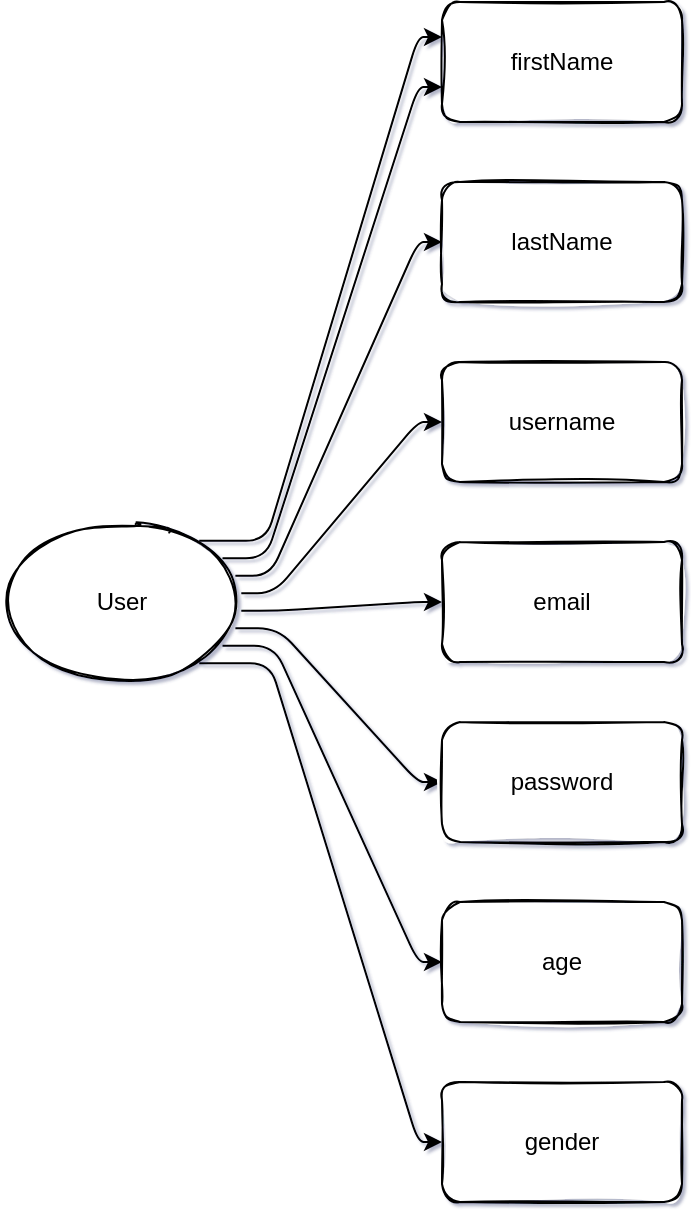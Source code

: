 <mxfile>
    <diagram id="0fiBWgrXSbrucCPLC_0t" name="Page-1">
        <mxGraphModel dx="1054" dy="609" grid="0" gridSize="10" guides="1" tooltips="1" connect="1" arrows="1" fold="1" page="1" pageScale="1" pageWidth="850" pageHeight="1100" background="#ffffff" math="0" shadow="1">
            <root>
                <mxCell id="0"/>
                <mxCell id="1" parent="0"/>
                <mxCell id="2" value="" style="edgeStyle=none;html=1;noEdgeStyle=1;orthogonal=1;" parent="1" source="7" target="8" edge="1">
                    <mxGeometry relative="1" as="geometry">
                        <Array as="points">
                            <mxPoint x="132" y="269.375"/>
                            <mxPoint x="208" y="17.5"/>
                        </Array>
                    </mxGeometry>
                </mxCell>
                <mxCell id="3" value="" style="edgeStyle=none;html=1;noEdgeStyle=1;orthogonal=1;" parent="1" source="7" target="8" edge="1">
                    <mxGeometry relative="1" as="geometry">
                        <Array as="points">
                            <mxPoint x="132" y="278.125"/>
                            <mxPoint x="208" y="42.5"/>
                        </Array>
                    </mxGeometry>
                </mxCell>
                <mxCell id="4" value="" style="edgeStyle=none;html=1;noEdgeStyle=1;orthogonal=1;" parent="1" source="7" target="9" edge="1">
                    <mxGeometry relative="1" as="geometry">
                        <Array as="points">
                            <mxPoint x="134" y="286.875"/>
                            <mxPoint x="208" y="120"/>
                        </Array>
                    </mxGeometry>
                </mxCell>
                <mxCell id="5" value="" style="edgeStyle=none;html=1;noEdgeStyle=1;orthogonal=1;" parent="1" source="7" target="10" edge="1">
                    <mxGeometry relative="1" as="geometry">
                        <Array as="points">
                            <mxPoint x="136" y="295.625"/>
                            <mxPoint x="208" y="210"/>
                        </Array>
                    </mxGeometry>
                </mxCell>
                <mxCell id="6" value="" style="edgeStyle=none;html=1;noEdgeStyle=1;orthogonal=1;" parent="1" source="7" target="11" edge="1">
                    <mxGeometry relative="1" as="geometry">
                        <Array as="points">
                            <mxPoint x="138" y="304.375"/>
                            <mxPoint x="208" y="300"/>
                        </Array>
                    </mxGeometry>
                </mxCell>
                <mxCell id="13" value="" style="edgeStyle=none;html=1;noEdgeStyle=1;orthogonal=1;" edge="1" parent="1" source="7" target="12">
                    <mxGeometry relative="1" as="geometry">
                        <Array as="points">
                            <mxPoint x="138" y="313.125"/>
                            <mxPoint x="208" y="390"/>
                        </Array>
                    </mxGeometry>
                </mxCell>
                <mxCell id="15" value="" style="edgeStyle=none;html=1;noEdgeStyle=1;orthogonal=1;" edge="1" parent="1" source="7" target="14">
                    <mxGeometry relative="1" as="geometry">
                        <Array as="points">
                            <mxPoint x="136" y="321.875"/>
                            <mxPoint x="208" y="480"/>
                        </Array>
                    </mxGeometry>
                </mxCell>
                <mxCell id="17" value="" style="edgeStyle=none;html=1;noEdgeStyle=1;orthogonal=1;" edge="1" parent="1" source="7" target="16">
                    <mxGeometry relative="1" as="geometry">
                        <Array as="points">
                            <mxPoint x="134" y="330.625"/>
                            <mxPoint x="208" y="570"/>
                        </Array>
                    </mxGeometry>
                </mxCell>
                <mxCell id="7" value="User" style="ellipse;whiteSpace=wrap;html=1;sketch=1;rounded=1;" parent="1" vertex="1">
                    <mxGeometry y="260" width="120" height="80" as="geometry"/>
                </mxCell>
                <mxCell id="8" value="firstName" style="whiteSpace=wrap;html=1;sketch=1;rounded=1;" parent="1" vertex="1">
                    <mxGeometry x="220" width="120" height="60" as="geometry"/>
                </mxCell>
                <mxCell id="9" value="lastName" style="whiteSpace=wrap;html=1;sketch=1;rounded=1;" parent="1" vertex="1">
                    <mxGeometry x="220" y="90" width="120" height="60" as="geometry"/>
                </mxCell>
                <mxCell id="10" value="username" style="whiteSpace=wrap;html=1;sketch=1;rounded=1;" parent="1" vertex="1">
                    <mxGeometry x="220" y="180" width="120" height="60" as="geometry"/>
                </mxCell>
                <mxCell id="11" value="email" style="whiteSpace=wrap;html=1;sketch=1;rounded=1;" parent="1" vertex="1">
                    <mxGeometry x="220" y="270" width="120" height="60" as="geometry"/>
                </mxCell>
                <mxCell id="12" value="password" style="whiteSpace=wrap;html=1;sketch=1;rounded=1;" vertex="1" parent="1">
                    <mxGeometry x="220" y="360" width="120" height="60" as="geometry"/>
                </mxCell>
                <mxCell id="14" value="age" style="whiteSpace=wrap;html=1;sketch=1;rounded=1;" vertex="1" parent="1">
                    <mxGeometry x="220" y="450" width="120" height="60" as="geometry"/>
                </mxCell>
                <mxCell id="16" value="gender" style="whiteSpace=wrap;html=1;sketch=1;rounded=1;" vertex="1" parent="1">
                    <mxGeometry x="220" y="540" width="120" height="60" as="geometry"/>
                </mxCell>
            </root>
        </mxGraphModel>
    </diagram>
</mxfile>